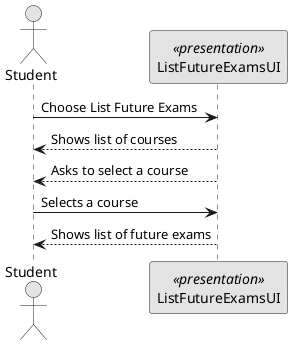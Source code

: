 @startuml
'https://plantuml.com/sequence-diagram

skinparam handwritten false
skinparam monochrome true
skinparam packageStyle rect
skinparam defaultFontName FG Virgil
skinparam shadowing false

actor Student as student
participant ListFutureExamsUI as System <<presentation>>

student -> System: Choose List Future Exams
System --> student: Shows list of courses
System --> student: Asks to select a course
student -> System : Selects a course
System --> student: Shows list of future exams

@enduml